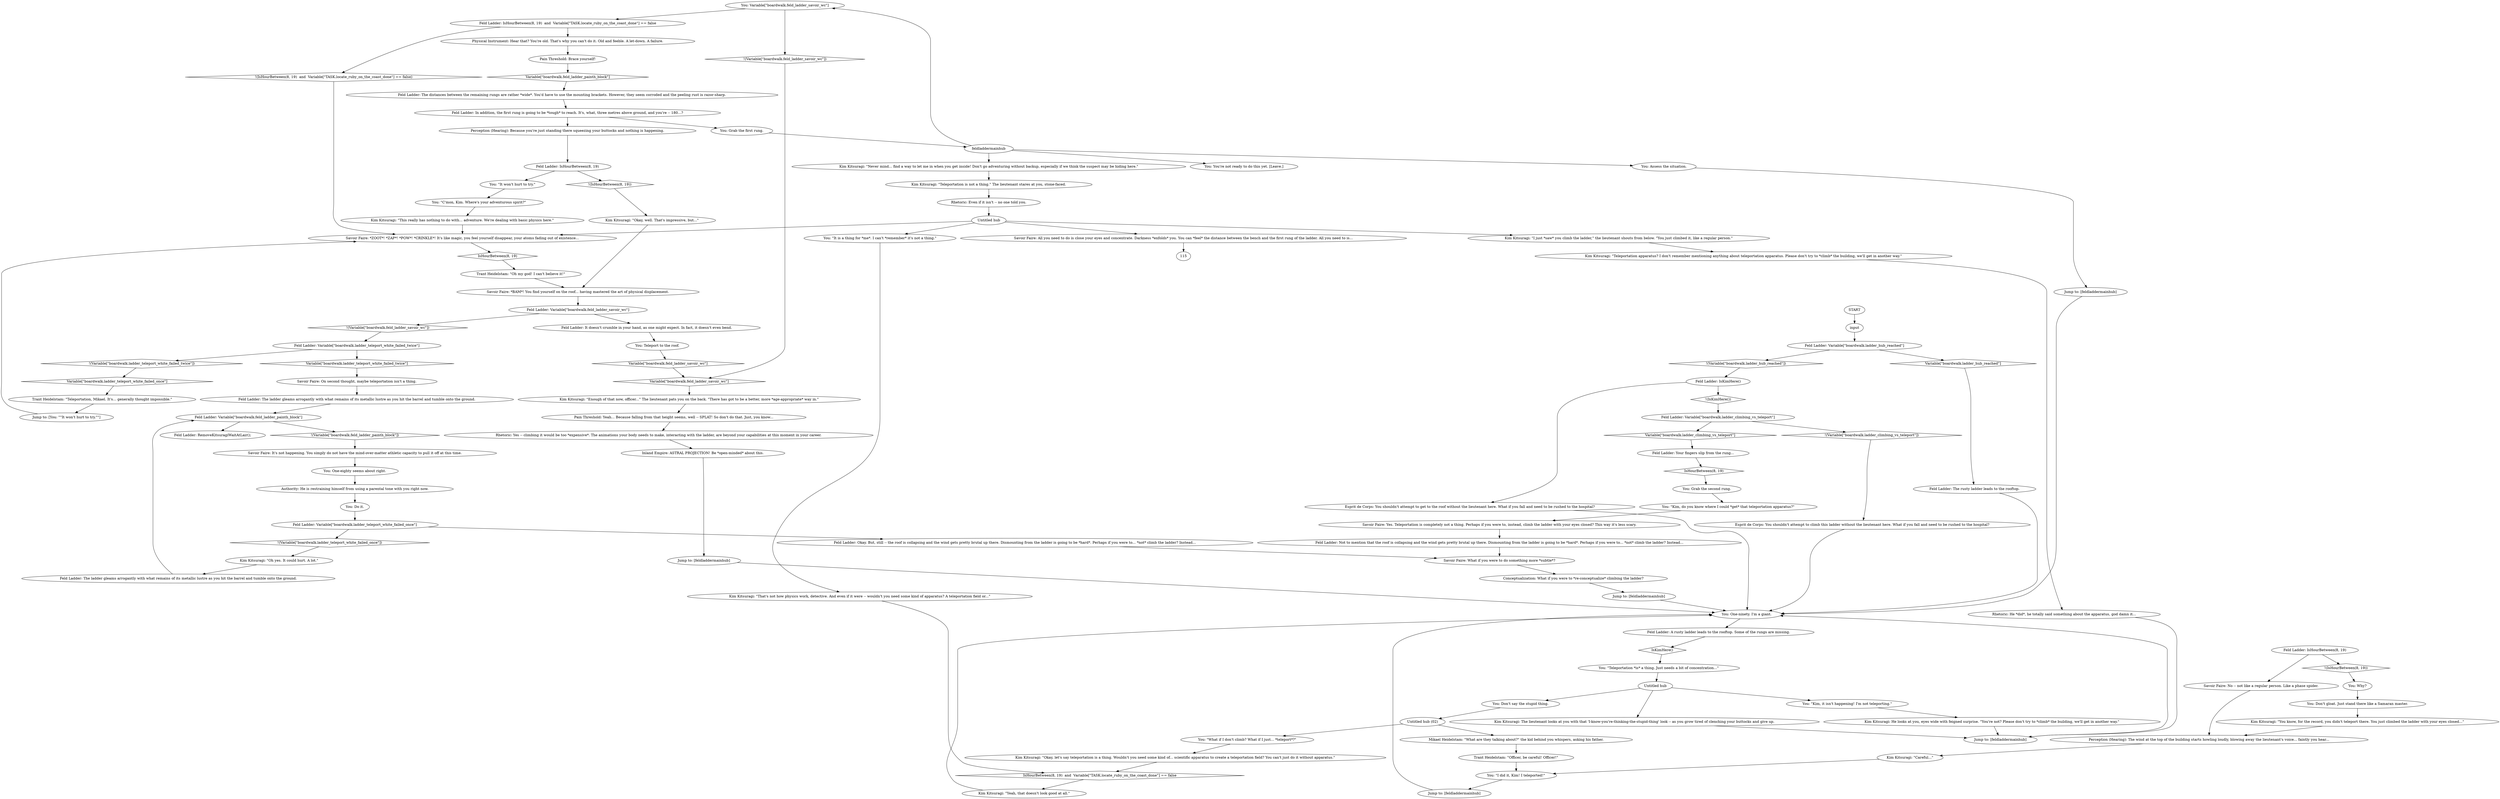 # BOARDWALK / LADDER
# Savoir Faire White Check to climb up.
# ==================================================
digraph G {
	  0 [label="START"];
	  1 [label="input"];
	  2 [label="Kim Kitsuragi: \"That's not how physics work, detective. And even if it were -- wouldn't you need some kind of apparatus? A teleportation field or...\""];
	  3 [label="Feld Ladder: Variable[\"boardwalk.ladder_climbing_vs_teleport\"]"];
	  4 [label="Variable[\"boardwalk.ladder_climbing_vs_teleport\"]", shape=diamond];
	  5 [label="!(Variable[\"boardwalk.ladder_climbing_vs_teleport\"])", shape=diamond];
	  6 [label="Feld Ladder: In addition, the first rung is going to be *tough* to reach. It's, what, three metres above ground, and you're -- 180...?"];
	  7 [label="You: Assess the situation."];
	  8 [label="Trant Heidelstam: \"Oh my god! I can't believe it!\""];
	  9 [label="Rhetoric: Even if it isn't -- no one told you."];
	  10 [label="Kim Kitsuragi: \"Okay, well. That's impressive, but...\""];
	  11 [label="Feld Ladder: The rusty ladder leads to the rooftop."];
	  12 [label="You: \"Kim, it isn't happening! I'm not teleporting.\""];
	  13 [label="Feld Ladder: Variable[\"boardwalk.ladder_teleport_white_failed_twice\"]"];
	  14 [label="Variable[\"boardwalk.ladder_teleport_white_failed_twice\"]", shape=diamond];
	  15 [label="!(Variable[\"boardwalk.ladder_teleport_white_failed_twice\"])", shape=diamond];
	  16 [label="Kim Kitsuragi: \"You know, for the record, you didn't teleport there. You just climbed the ladder with your eyes closed...\""];
	  17 [label="Feld Ladder: Variable[\"boardwalk.ladder_hub_reached\"]"];
	  18 [label="Variable[\"boardwalk.ladder_hub_reached\"]", shape=diamond];
	  19 [label="!(Variable[\"boardwalk.ladder_hub_reached\"])", shape=diamond];
	  20 [label="Savoir Faire: What if you were to do something more *subtle*?"];
	  21 [label="Savoir Faire: *BAM*! You find yourself on the roof... having mastered the art of physical displacement."];
	  22 [label="Untitled hub"];
	  23 [label="Kim Kitsuragi: He looks at you, eyes wide with feigned surprise. \"You're not? Please don't try to *climb* the building, we'll get in another way.\""];
	  24 [label="You: Don't say the stupid thing."];
	  25 [label="You: You're not ready to do this yet. [Leave.]"];
	  26 [label="Kim Kitsuragi: \"This really has nothing to do with... adventure. We're dealing with basic physics here.\""];
	  27 [label="Perception (Hearing): The wind at the top of the building starts howling loudly, blowing away the lieutenant's voice... faintly you hear..."];
	  28 [label="Jump to: [You: \"\"It won't hurt to try.\"\"]"];
	  29 [label="Esprit de Corps: You shouldn't attempt to climb this ladder without the lieutenant here. What if you fall and need to be rushed to the hospital?"];
	  30 [label="Inland Empire: ASTRAL PROJECTION! Be *open-minded* about this."];
	  31 [label="You: \"It is a thing for *me*. I can't *remember* it's not a thing.\""];
	  32 [label="Rhetoric: He *did*, he totally said something about the apparatus, god damn it..."];
	  33 [label="Conceptualization: What if you were to *re-conceptualize* climbing the ladder?"];
	  34 [label="Feld Ladder: IsHourBetween(8, 19)"];
	  35 [label="IsHourBetween(8, 19)", shape=diamond];
	  36 [label="!(IsHourBetween(8, 19))", shape=diamond];
	  37 [label="Savoir Faire: No -- not like a regular person. Like a phase spider."];
	  38 [label="Kim Kitsuragi: \"Teleportation apparatus? I don't remember mentioning anything about teleportation apparatus. Please don't try to *climb* the building, we'll get in another way.\""];
	  39 [label="Savoir Faire: Yes. Teleportation is completely not a thing. Perhaps if you were to, instead, climb the ladder with your eyes closed? This way it's less scary."];
	  40 [label="Trant Heidelstam: \"Teleportation, Mikael. It's... generally thought impossible.\""];
	  41 [label="Trant Heidelstam: \"Officer, be careful! Officer!\""];
	  42 [label="You: Grab the second rung."];
	  43 [label="You: Teleport to the roof."];
	  44 [label="You: Variable[\"boardwalk.feld_ladder_savoir_wc\"]"];
	  45 [label="Variable[\"boardwalk.feld_ladder_savoir_wc\"]", shape=diamond];
	  46 [label="!(Variable[\"boardwalk.feld_ladder_savoir_wc\"])", shape=diamond];
	  47 [label="Feld Ladder: IsHourBetween(8, 19)  and  Variable[\"TASK.locate_ruby_on_the_coast_done\"] == false"];
	  48 [label="IsHourBetween(8, 19)  and  Variable[\"TASK.locate_ruby_on_the_coast_done\"] == false", shape=diamond];
	  49 [label="!(IsHourBetween(8, 19)  and  Variable[\"TASK.locate_ruby_on_the_coast_done\"] == false)", shape=diamond];
	  50 [label="Physical Instrument: Hear that? You're old. That's why you can't do it. Old and feeble. A let-down. A failure."];
	  51 [label="Pain Threshold: Yeah... Because falling from that height seems, well -- SPLAT! So don't do that. Just, you know..."];
	  52 [label="Jump to: [feldladdermainhub]"];
	  53 [label="Pain Threshold: Brace yourself!"];
	  54 [label="You: \"I did it, Kim! I teleported!\""];
	  55 [label="Mikael Heidelstam: \"What are they talking about?\" the kid behind you whispers, asking his father."];
	  56 [label="Kim Kitsuragi: \"Yeah, that doesn't look good at all.\""];
	  57 [label="You: \"Teleportation *is* a thing. Just needs a bit of concentration...\""];
	  58 [label="Kim Kitsuragi: \"I just *saw* you climb the ladder,\" the lieutenant shouts from below. \"You just climbed it, like a regular person.\""];
	  59 [label="Jump to: [feldladdermainhub]"];
	  60 [label="Rhetoric: Yes -- climbing it would be too *expensive*. The animations your body needs to make, interacting with the ladder, are beyond your capabilities at this moment in your career."];
	  61 [label="Jump to: [feldladdermainhub]"];
	  62 [label="Jump to: [feldladdermainhub]"];
	  63 [label="You: One-eighty seems about right."];
	  64 [label="Perception (Hearing): Because you're just standing there squeezing your buttocks and nothing is happening."];
	  65 [label="You: Don't gloat. Just stand there like a Samaran master."];
	  66 [label="You: \"What if I don't climb? What if I just... *teleport*?\""];
	  67 [label="Kim Kitsuragi: \"Never mind... find a way to let me in when you get inside! Don't go adventuring without backup, especially if we think the suspect may be hiding here.\""];
	  68 [label="Kim Kitsuragi: \"Careful...\""];
	  69 [label="You: Why?"];
	  70 [label="Feld Ladder: The ladder gleams arrogantly with what remains of its metallic lustre as you hit the barrel and tumble onto the ground."];
	  71 [label="Savoir Faire: It's not happening. You simply do not have the mind-over-matter athletic capacity to pull it off at this time."];
	  72 [label="Savoir Faire: On second thought, maybe teleportation isn't a thing."];
	  73 [label="Kim Kitsuragi: \"Oh yes. It could hurt. A lot.\""];
	  74 [label="You: \"C'mon, Kim. Where's your adventurous spirit?\""];
	  75 [label="Savoir Faire: All you need to do is close your eyes and concentrate. Darkness *enfolds* you. You can *feel* the distance between the bench and the first rung of the ladder. All you need to is..."];
	  76 [label="Kim Kitsuragi: \"Enough of that now, officer...\" The lieutenant pats you on the back. \"There has got to be a better, more *age-appropriate* way in.\""];
	  77 [label="Feld Ladder: Variable[\"boardwalk.feld_ladder_painth_block\"]"];
	  78 [label="Variable[\"boardwalk.feld_ladder_painth_block\"]", shape=diamond];
	  79 [label="!(Variable[\"boardwalk.feld_ladder_painth_block\"])", shape=diamond];
	  80 [label="Feld Ladder: RemoveKitsuragiWaitAtLair();
"];
	  81 [label="Kim Kitsuragi: \"Teleportation is not a thing.\" The lieutenant stares at you, stone-faced."];
	  82 [label="Kim Kitsuragi: \"Okay, let's say teleportation is a thing. Wouldn't you need some kind of... scientific apparatus to create a teleportation field? You can't just do it without apparatus.\""];
	  83 [label="Untitled hub"];
	  84 [label="Feld Ladder: IsHourBetween(8, 19)"];
	  85 [label="IsHourBetween(8, 19)", shape=diamond];
	  86 [label="!(IsHourBetween(8, 19))", shape=diamond];
	  87 [label="You: \"It won't hurt to try.\""];
	  88 [label="Savoir Faire: *ZOOT*! *ZAP*! *POW*! *CRINKLE*! It's like magic, you feel yourself disappear, your atoms fading out of existence..."];
	  89 [label="Feld Ladder: Variable[\"boardwalk.ladder_teleport_white_failed_once\"]"];
	  90 [label="Variable[\"boardwalk.ladder_teleport_white_failed_once\"]", shape=diamond];
	  91 [label="!(Variable[\"boardwalk.ladder_teleport_white_failed_once\"])", shape=diamond];
	  92 [label="Feld Ladder: Okay. But, still -- the roof is collapsing and the wind gets pretty brutal up there. Dismounting from the ladder is going to be *hard*. Perhaps if you were to... *not* climb the ladder? Instead..."];
	  93 [label="Feld Ladder: A rusty ladder leads to the rooftop. Some of the rungs are missing."];
	  94 [label="Feld Ladder: IsKimHere()"];
	  95 [label="IsKimHere()", shape=diamond];
	  96 [label="!(IsKimHere())", shape=diamond];
	  97 [label="Esprit de Corps: You shouldn't attempt to get to the roof without the lieutenant here. What if you fall and need to be rushed to the hospital?"];
	  98 [label="Feld Ladder: Your fingers slip from the rung..."];
	  99 [label="You: \"Kim, do you know where I could *get* that teleportation apparatus?\""];
	  100 [label="Kim Kitsuragi: The lieutenant looks at you with that 'I-know-you're-thinking-the-stupid-thing' look -- as you grow tired of clenching your buttocks and give up."];
	  101 [label="Untitled hub (02)"];
	  102 [label="Feld Ladder: Variable[\"boardwalk.feld_ladder_savoir_wc\"]"];
	  103 [label="Variable[\"boardwalk.feld_ladder_savoir_wc\"]", shape=diamond];
	  104 [label="!(Variable[\"boardwalk.feld_ladder_savoir_wc\"])", shape=diamond];
	  105 [label="Feld Ladder: It doesn't crumble in your hand, as one might expect. In fact, it doesn't even bend."];
	  106 [label="feldladdermainhub"];
	  107 [label="You: One-ninety. I'm a giant."];
	  108 [label="You: Grab the first rung."];
	  109 [label="Feld Ladder: Not to mention that the roof is collapsing and the wind gets pretty brutal up there. Dismounting from the ladder is going to be *hard*. Perhaps if you were to... *not* climb the ladder? Instead..."];
	  110 [label="Authority: He is restraining himself from using a parental tone with you right now."];
	  111 [label="Feld Ladder: The ladder gleams arrogantly with what remains of its metallic lustre as you hit the barrel and tumble onto the ground."];
	  112 [label="Feld Ladder: The distances between the remaining rungs are rather *wide*. You'd have to use the mounting brackets. However, they seem corroded and the peeling rust is razor-sharp."];
	  113 [label="Jump to: [feldladdermainhub]"];
	  114 [label="You: Do it."];
	  0 -> 1
	  1 -> 17
	  2 -> 48
	  3 -> 4
	  3 -> 5
	  4 -> 98
	  5 -> 29
	  6 -> 64
	  6 -> 108
	  7 -> 113
	  8 -> 21
	  9 -> 22
	  10 -> 21
	  11 -> 107
	  12 -> 23
	  13 -> 14
	  13 -> 15
	  14 -> 72
	  15 -> 90
	  16 -> 27
	  17 -> 18
	  17 -> 19
	  18 -> 11
	  19 -> 94
	  20 -> 33
	  21 -> 102
	  22 -> 88
	  22 -> 58
	  22 -> 75
	  22 -> 31
	  23 -> 62
	  24 -> 101
	  26 -> 88
	  27 -> 68
	  28 -> 88
	  29 -> 107
	  30 -> 52
	  31 -> 2
	  32 -> 62
	  33 -> 61
	  34 -> 36
	  34 -> 37
	  35 -> 42
	  36 -> 69
	  37 -> 27
	  38 -> 32
	  39 -> 109
	  40 -> 28
	  41 -> 54
	  42 -> 99
	  43 -> 45
	  44 -> 46
	  44 -> 47
	  45 -> 103
	  46 -> 103
	  47 -> 49
	  47 -> 50
	  48 -> 56
	  49 -> 88
	  50 -> 53
	  51 -> 60
	  52 -> 107
	  53 -> 78
	  54 -> 59
	  55 -> 41
	  56 -> 107
	  57 -> 83
	  58 -> 38
	  59 -> 107
	  60 -> 30
	  61 -> 107
	  62 -> 107
	  63 -> 110
	  64 -> 84
	  65 -> 16
	  66 -> 82
	  67 -> 81
	  68 -> 54
	  69 -> 65
	  70 -> 77
	  71 -> 63
	  72 -> 70
	  73 -> 111
	  74 -> 26
	  75 -> 115
	  76 -> 51
	  77 -> 80
	  77 -> 79
	  78 -> 112
	  79 -> 71
	  81 -> 9
	  82 -> 48
	  83 -> 24
	  83 -> 100
	  83 -> 12
	  84 -> 86
	  84 -> 87
	  85 -> 8
	  86 -> 10
	  87 -> 74
	  88 -> 85
	  89 -> 91
	  89 -> 92
	  90 -> 40
	  91 -> 73
	  92 -> 20
	  93 -> 95
	  94 -> 96
	  94 -> 97
	  95 -> 57
	  96 -> 3
	  97 -> 107
	  98 -> 35
	  99 -> 39
	  100 -> 62
	  101 -> 66
	  101 -> 55
	  102 -> 104
	  102 -> 105
	  103 -> 76
	  104 -> 13
	  105 -> 43
	  106 -> 25
	  106 -> 67
	  106 -> 44
	  106 -> 7
	  107 -> 93
	  108 -> 106
	  109 -> 20
	  110 -> 114
	  111 -> 77
	  112 -> 6
	  113 -> 107
	  114 -> 89
}

